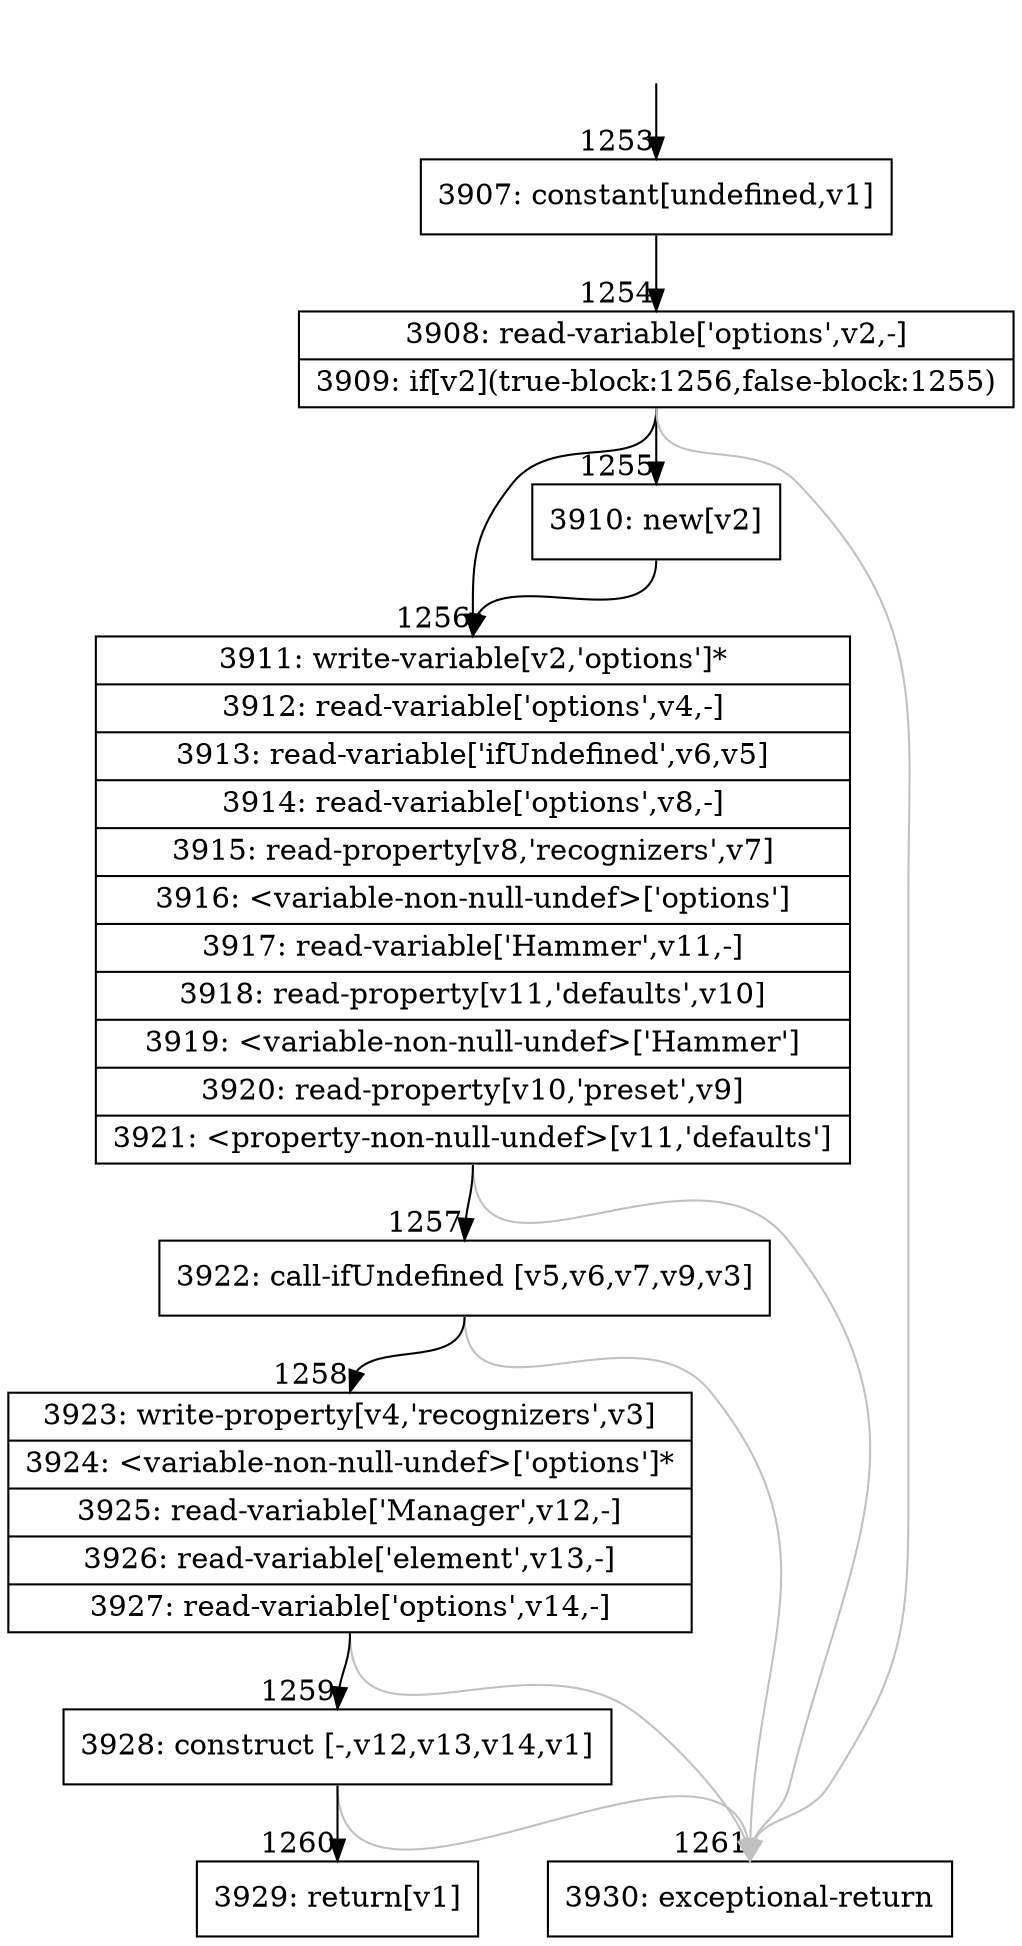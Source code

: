 digraph {
rankdir="TD"
BB_entry118[shape=none,label=""];
BB_entry118 -> BB1253 [tailport=s, headport=n, headlabel="    1253"]
BB1253 [shape=record label="{3907: constant[undefined,v1]}" ] 
BB1253 -> BB1254 [tailport=s, headport=n, headlabel="      1254"]
BB1254 [shape=record label="{3908: read-variable['options',v2,-]|3909: if[v2](true-block:1256,false-block:1255)}" ] 
BB1254 -> BB1256 [tailport=s, headport=n, headlabel="      1256"]
BB1254 -> BB1255 [tailport=s, headport=n, headlabel="      1255"]
BB1254 -> BB1261 [tailport=s, headport=n, color=gray, headlabel="      1261"]
BB1255 [shape=record label="{3910: new[v2]}" ] 
BB1255 -> BB1256 [tailport=s, headport=n]
BB1256 [shape=record label="{3911: write-variable[v2,'options']*|3912: read-variable['options',v4,-]|3913: read-variable['ifUndefined',v6,v5]|3914: read-variable['options',v8,-]|3915: read-property[v8,'recognizers',v7]|3916: \<variable-non-null-undef\>['options']|3917: read-variable['Hammer',v11,-]|3918: read-property[v11,'defaults',v10]|3919: \<variable-non-null-undef\>['Hammer']|3920: read-property[v10,'preset',v9]|3921: \<property-non-null-undef\>[v11,'defaults']}" ] 
BB1256 -> BB1257 [tailport=s, headport=n, headlabel="      1257"]
BB1256 -> BB1261 [tailport=s, headport=n, color=gray]
BB1257 [shape=record label="{3922: call-ifUndefined [v5,v6,v7,v9,v3]}" ] 
BB1257 -> BB1258 [tailport=s, headport=n, headlabel="      1258"]
BB1257 -> BB1261 [tailport=s, headport=n, color=gray]
BB1258 [shape=record label="{3923: write-property[v4,'recognizers',v3]|3924: \<variable-non-null-undef\>['options']*|3925: read-variable['Manager',v12,-]|3926: read-variable['element',v13,-]|3927: read-variable['options',v14,-]}" ] 
BB1258 -> BB1259 [tailport=s, headport=n, headlabel="      1259"]
BB1258 -> BB1261 [tailport=s, headport=n, color=gray]
BB1259 [shape=record label="{3928: construct [-,v12,v13,v14,v1]}" ] 
BB1259 -> BB1260 [tailport=s, headport=n, headlabel="      1260"]
BB1259 -> BB1261 [tailport=s, headport=n, color=gray]
BB1260 [shape=record label="{3929: return[v1]}" ] 
BB1261 [shape=record label="{3930: exceptional-return}" ] 
//#$~ 2000
}
